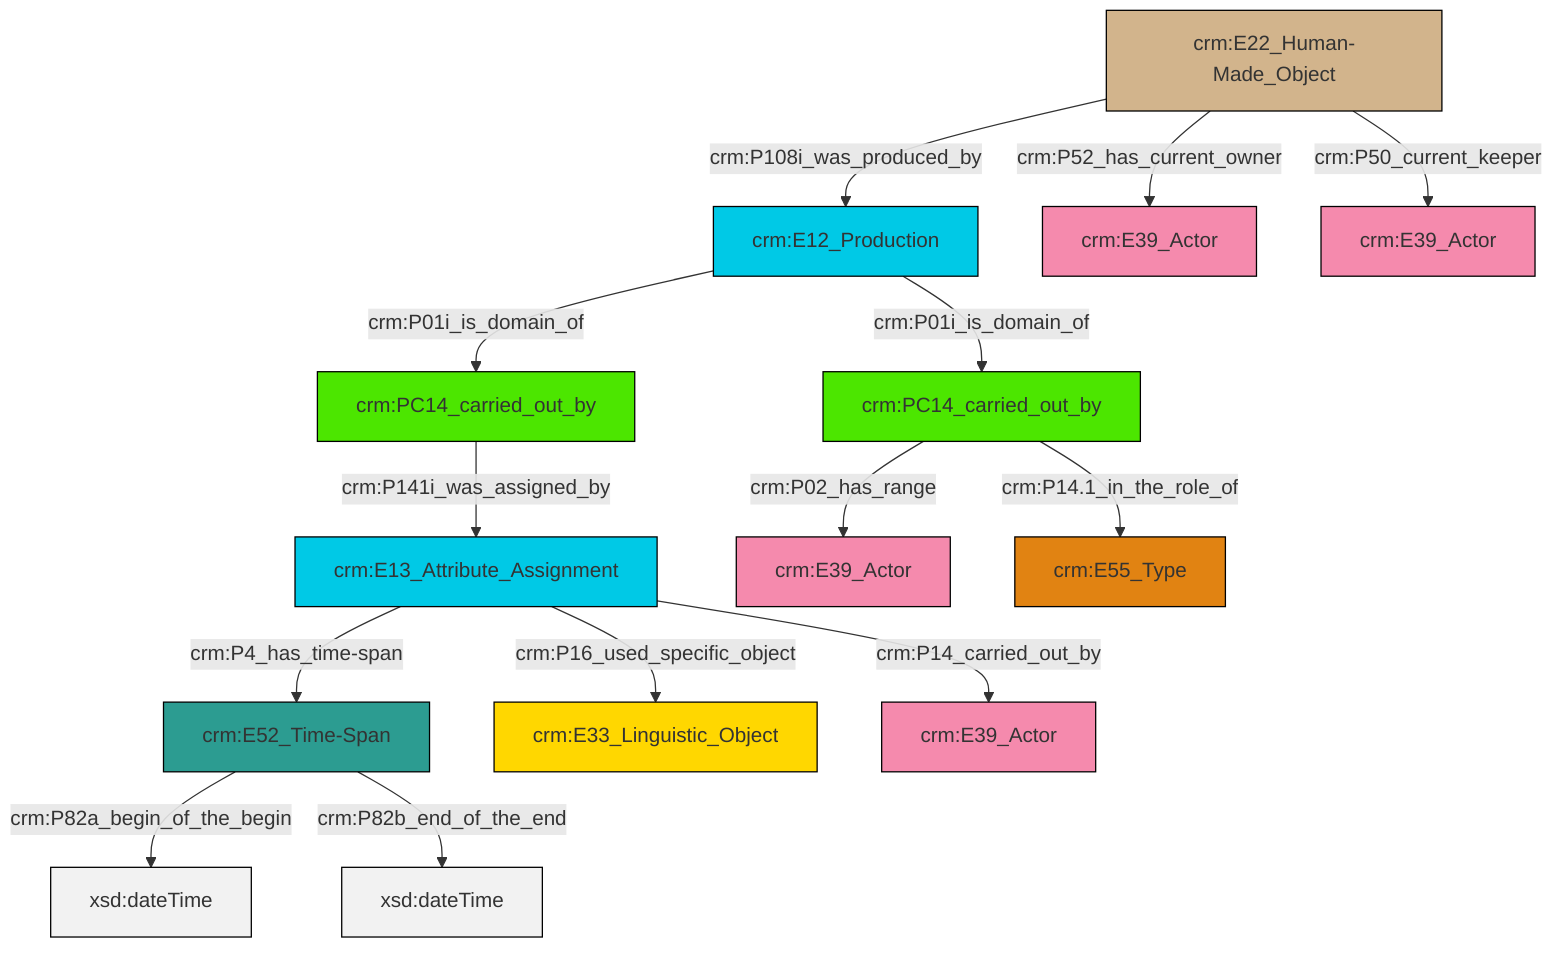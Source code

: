graph TD
classDef Literal fill:#f2f2f2,stroke:#000000;
classDef CRM_Entity fill:#FFFFFF,stroke:#000000;
classDef Temporal_Entity fill:#00C9E6, stroke:#000000;
classDef Type fill:#E18312, stroke:#000000;
classDef Time-Span fill:#2C9C91, stroke:#000000;
classDef Appellation fill:#FFEB7F, stroke:#000000;
classDef Place fill:#008836, stroke:#000000;
classDef Persistent_Item fill:#B266B2, stroke:#000000;
classDef Conceptual_Object fill:#FFD700, stroke:#000000;
classDef Physical_Thing fill:#D2B48C, stroke:#000000;
classDef Actor fill:#f58aad, stroke:#000000;
classDef PC_Classes fill:#4ce600, stroke:#000000;
classDef Multi fill:#cccccc,stroke:#000000;

0["crm:E52_Time-Span"]:::Time-Span -->|crm:P82a_begin_of_the_begin| 1[xsd:dateTime]:::Literal
6["crm:E12_Production"]:::Temporal_Entity -->|crm:P01i_is_domain_of| 8["crm:PC14_carried_out_by"]:::PC_Classes
2["crm:PC14_carried_out_by"]:::PC_Classes -->|crm:P141i_was_assigned_by| 9["crm:E13_Attribute_Assignment"]:::Temporal_Entity
6["crm:E12_Production"]:::Temporal_Entity -->|crm:P01i_is_domain_of| 2["crm:PC14_carried_out_by"]:::PC_Classes
8["crm:PC14_carried_out_by"]:::PC_Classes -->|crm:P02_has_range| 12["crm:E39_Actor"]:::Actor
0["crm:E52_Time-Span"]:::Time-Span -->|crm:P82b_end_of_the_end| 16[xsd:dateTime]:::Literal
9["crm:E13_Attribute_Assignment"]:::Temporal_Entity -->|crm:P16_used_specific_object| 4["crm:E33_Linguistic_Object"]:::Conceptual_Object
9["crm:E13_Attribute_Assignment"]:::Temporal_Entity -->|crm:P4_has_time-span| 0["crm:E52_Time-Span"]:::Time-Span
22["crm:E22_Human-Made_Object"]:::Physical_Thing -->|crm:P50_current_keeper| 23["crm:E39_Actor"]:::Actor
22["crm:E22_Human-Made_Object"]:::Physical_Thing -->|crm:P52_has_current_owner| 17["crm:E39_Actor"]:::Actor
22["crm:E22_Human-Made_Object"]:::Physical_Thing -->|crm:P108i_was_produced_by| 6["crm:E12_Production"]:::Temporal_Entity
8["crm:PC14_carried_out_by"]:::PC_Classes -->|crm:P14.1_in_the_role_of| 20["crm:E55_Type"]:::Type
9["crm:E13_Attribute_Assignment"]:::Temporal_Entity -->|crm:P14_carried_out_by| 10["crm:E39_Actor"]:::Actor